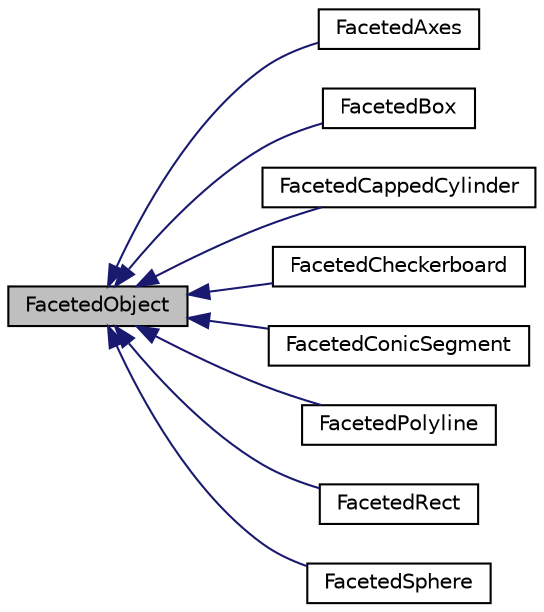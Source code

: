 digraph "FacetedObject"
{
 // LATEX_PDF_SIZE
  edge [fontname="Helvetica",fontsize="10",labelfontname="Helvetica",labelfontsize="10"];
  node [fontname="Helvetica",fontsize="10",shape=record];
  rankdir="LR";
  Node1 [label="FacetedObject",height=0.2,width=0.4,color="black", fillcolor="grey75", style="filled", fontcolor="black",tooltip=" "];
  Node1 -> Node2 [dir="back",color="midnightblue",fontsize="10",style="solid",fontname="Helvetica"];
  Node2 [label="FacetedAxes",height=0.2,width=0.4,color="black", fillcolor="white", style="filled",URL="$classFacetedAxes.html",tooltip=" "];
  Node1 -> Node3 [dir="back",color="midnightblue",fontsize="10",style="solid",fontname="Helvetica"];
  Node3 [label="FacetedBox",height=0.2,width=0.4,color="black", fillcolor="white", style="filled",URL="$classFacetedBox.html",tooltip=" "];
  Node1 -> Node4 [dir="back",color="midnightblue",fontsize="10",style="solid",fontname="Helvetica"];
  Node4 [label="FacetedCappedCylinder",height=0.2,width=0.4,color="black", fillcolor="white", style="filled",URL="$classFacetedCappedCylinder.html",tooltip=" "];
  Node1 -> Node5 [dir="back",color="midnightblue",fontsize="10",style="solid",fontname="Helvetica"];
  Node5 [label="FacetedCheckerboard",height=0.2,width=0.4,color="black", fillcolor="white", style="filled",URL="$classFacetedCheckerboard.html",tooltip=" "];
  Node1 -> Node6 [dir="back",color="midnightblue",fontsize="10",style="solid",fontname="Helvetica"];
  Node6 [label="FacetedConicSegment",height=0.2,width=0.4,color="black", fillcolor="white", style="filled",URL="$classFacetedConicSegment.html",tooltip=" "];
  Node1 -> Node7 [dir="back",color="midnightblue",fontsize="10",style="solid",fontname="Helvetica"];
  Node7 [label="FacetedPolyline",height=0.2,width=0.4,color="black", fillcolor="white", style="filled",URL="$classFacetedPolyline.html",tooltip=" "];
  Node1 -> Node8 [dir="back",color="midnightblue",fontsize="10",style="solid",fontname="Helvetica"];
  Node8 [label="FacetedRect",height=0.2,width=0.4,color="black", fillcolor="white", style="filled",URL="$classFacetedRect.html",tooltip=" "];
  Node1 -> Node9 [dir="back",color="midnightblue",fontsize="10",style="solid",fontname="Helvetica"];
  Node9 [label="FacetedSphere",height=0.2,width=0.4,color="black", fillcolor="white", style="filled",URL="$classFacetedSphere.html",tooltip=" "];
}
